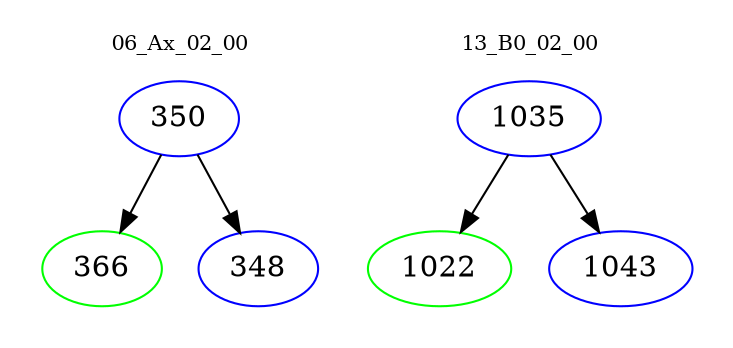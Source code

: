 digraph{
subgraph cluster_0 {
color = white
label = "06_Ax_02_00";
fontsize=10;
T0_350 [label="350", color="blue"]
T0_350 -> T0_366 [color="black"]
T0_366 [label="366", color="green"]
T0_350 -> T0_348 [color="black"]
T0_348 [label="348", color="blue"]
}
subgraph cluster_1 {
color = white
label = "13_B0_02_00";
fontsize=10;
T1_1035 [label="1035", color="blue"]
T1_1035 -> T1_1022 [color="black"]
T1_1022 [label="1022", color="green"]
T1_1035 -> T1_1043 [color="black"]
T1_1043 [label="1043", color="blue"]
}
}
